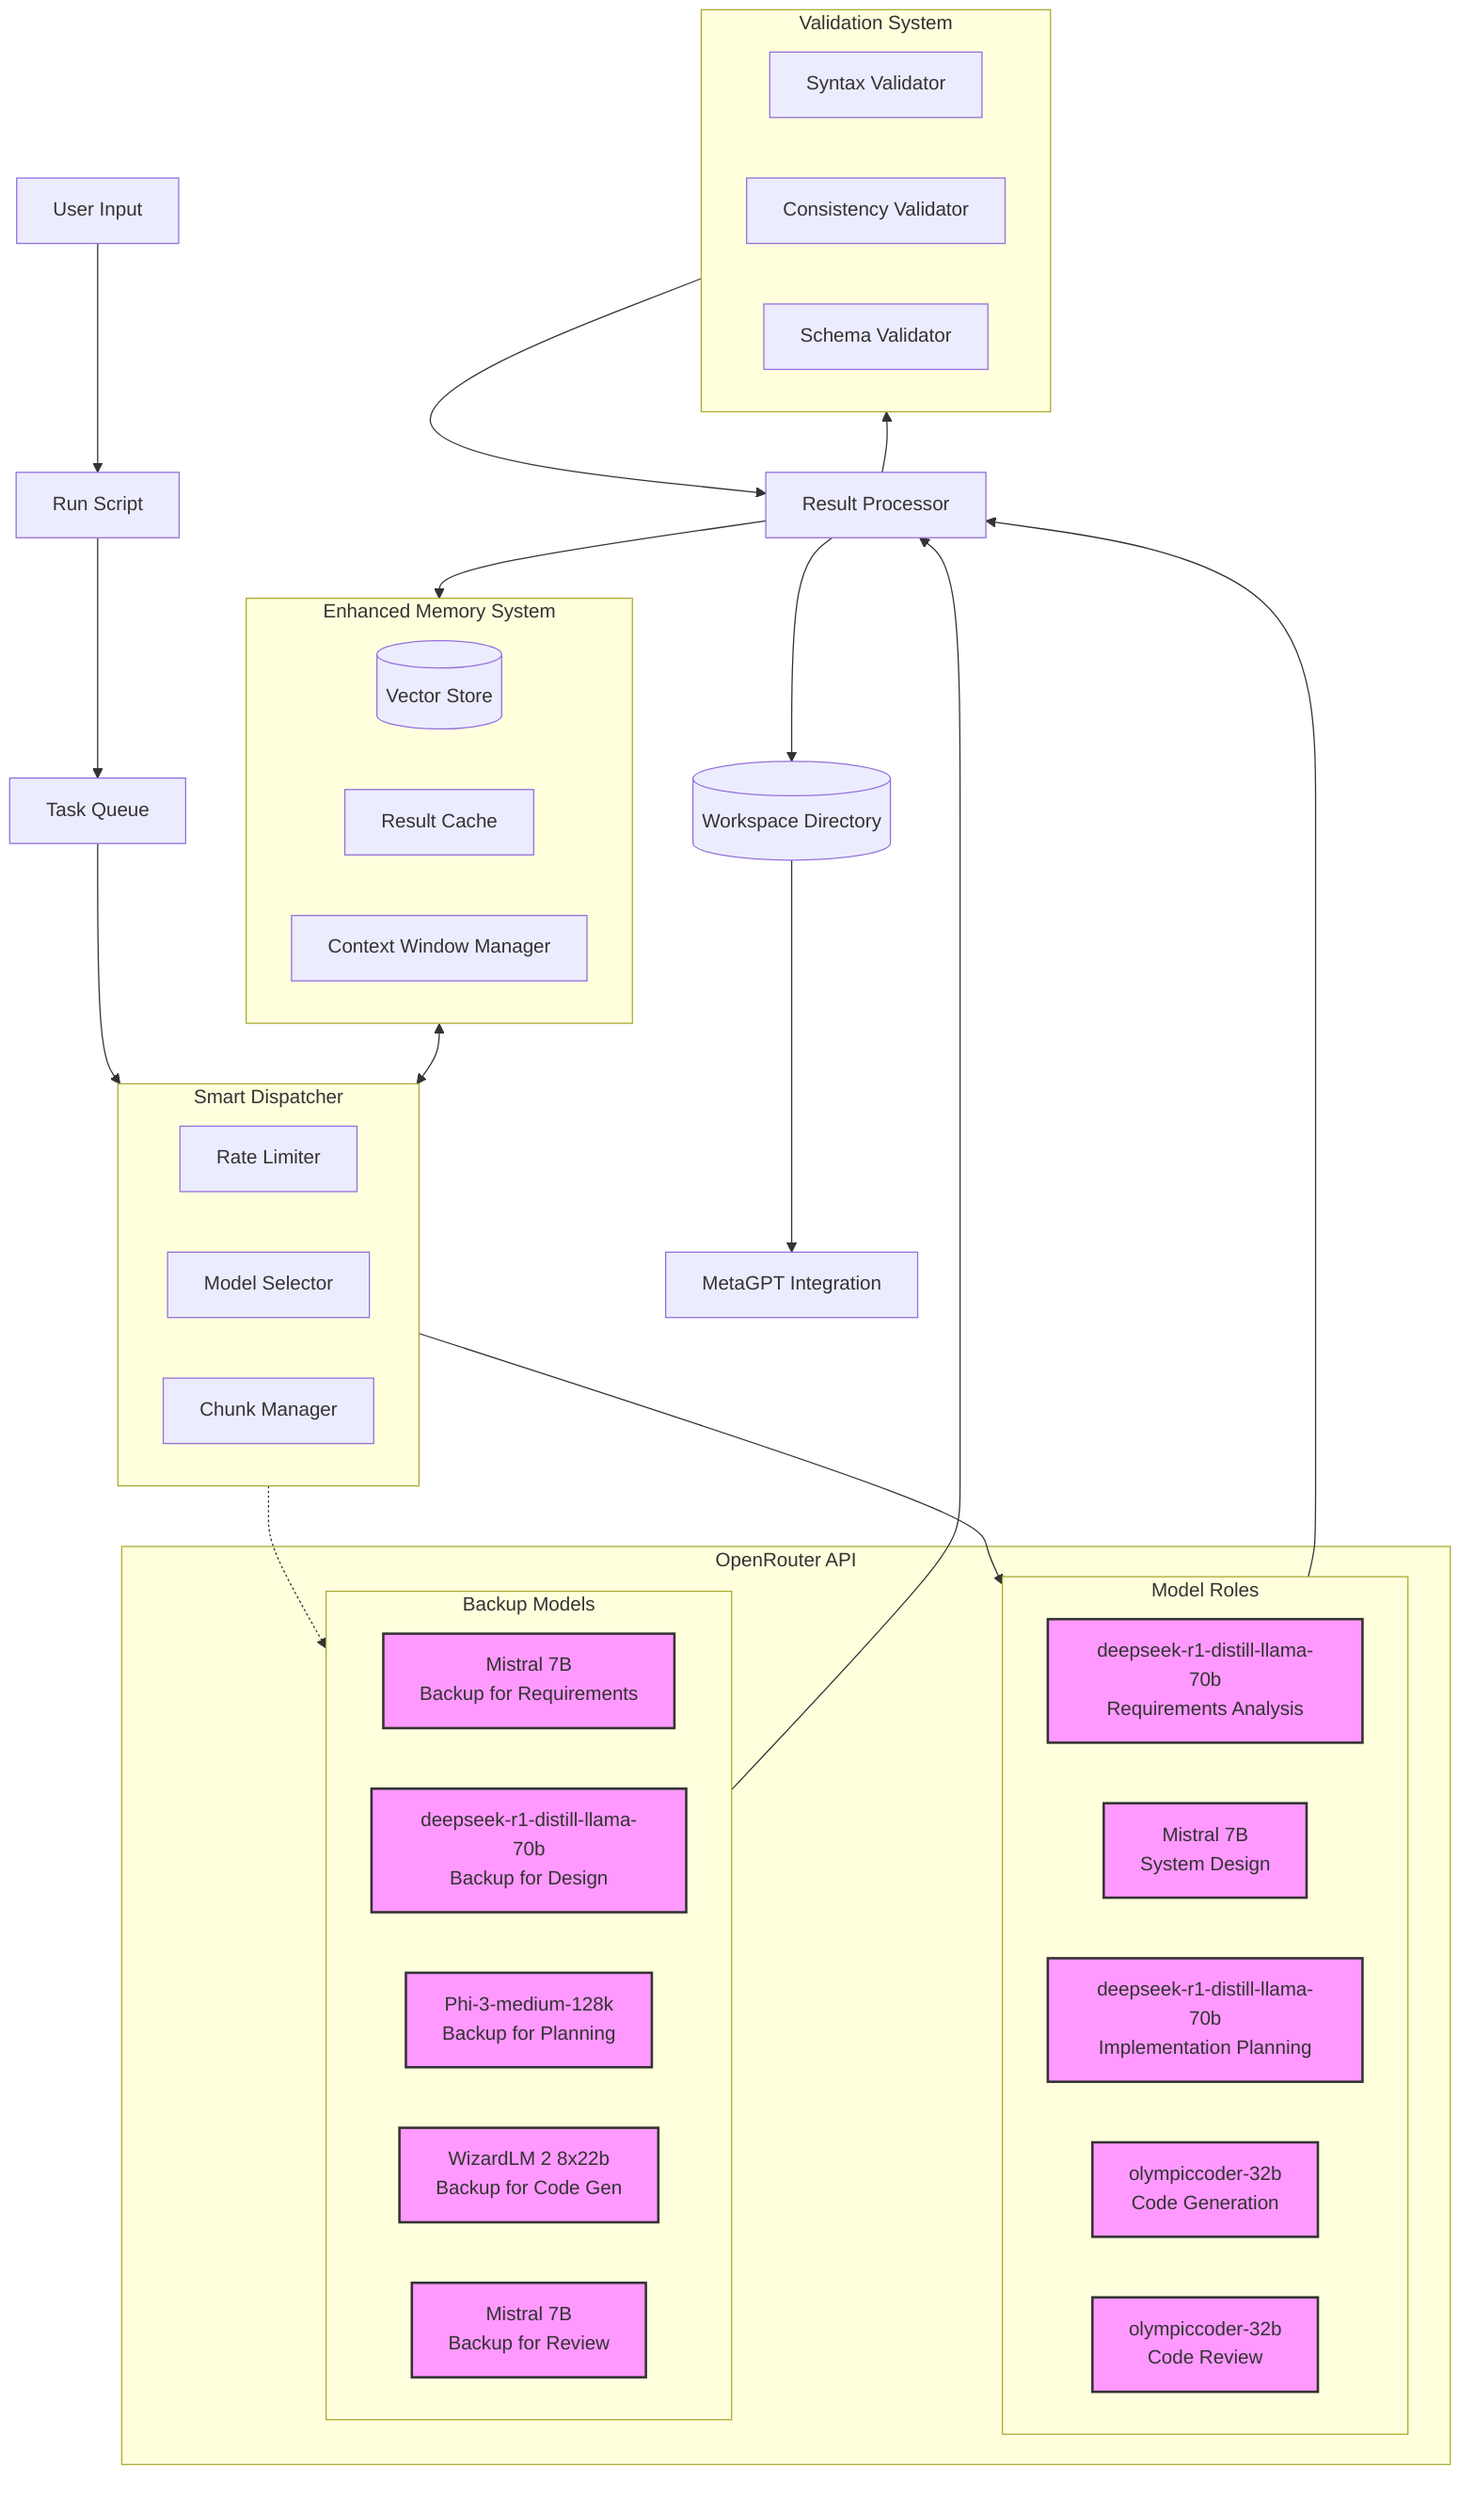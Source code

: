 flowchart TB
    User[User Input] --> Runner[Run Script]
    
    Runner --> TaskQueue[Task Queue]
    
    subgraph Dispatcher[Smart Dispatcher]
        RateLimiter[Rate Limiter]
        ModelSelector[Model Selector]
        ChunkManager[Chunk Manager]
    end
    
    TaskQueue --> Dispatcher
    
    subgraph OpenRouter[OpenRouter API]
        subgraph ModelRoles[Model Roles]
            LLM1[deepseek-r1-distill-llama-70b\nRequirements Analysis]
            LLM2[Mistral 7B\nSystem Design]
            LLM3[deepseek-r1-distill-llama-70b\nImplementation Planning]
            LLM4[olympiccoder-32b\nCode Generation]
            LLM5[olympiccoder-32b\nCode Review]
        end
        
        subgraph BackupModels[Backup Models]
            BLLM1[Mistral 7B\nBackup for Requirements]
            BLLM2[deepseek-r1-distill-llama-70b\nBackup for Design]
            BLLM3[Phi-3-medium-128k\nBackup for Planning]
            BLLM4[WizardLM 2 8x22b\nBackup for Code Gen]
            BLLM5[Mistral 7B\nBackup for Review]
        end
    end
    
    Dispatcher --> ModelRoles
    Dispatcher -.-> BackupModels
    
    subgraph ContextManager[Enhanced Memory System]
        VectorDB[(Vector Store)]
        ResultCache[Result Cache]
        WindowManager[Context Window Manager]
    end
    
    subgraph Validators[Validation System]
        SyntaxCheck[Syntax Validator]
        ConsistencyCheck[Consistency Validator]
        SchemaCheck[Schema Validator]
    end
    
    ContextManager <--> Dispatcher
    ModelRoles --> ResultProcessor[Result Processor]
    BackupModels --> ResultProcessor
    ResultProcessor --> Validators
    Validators --> ResultProcessor
    ResultProcessor --> ContextManager
    
    ResultProcessor --> Workspace[(Workspace Directory)]
    
    Workspace --> MetaGPT[MetaGPT Integration]
    
    class LLM1,LLM2,LLM3,LLM4,LLM5,BLLM1,BLLM2,BLLM3,BLLM4,BLLM5 freeModel;
    classDef freeModel fill:#f9f,stroke:#333,stroke-width:2px;